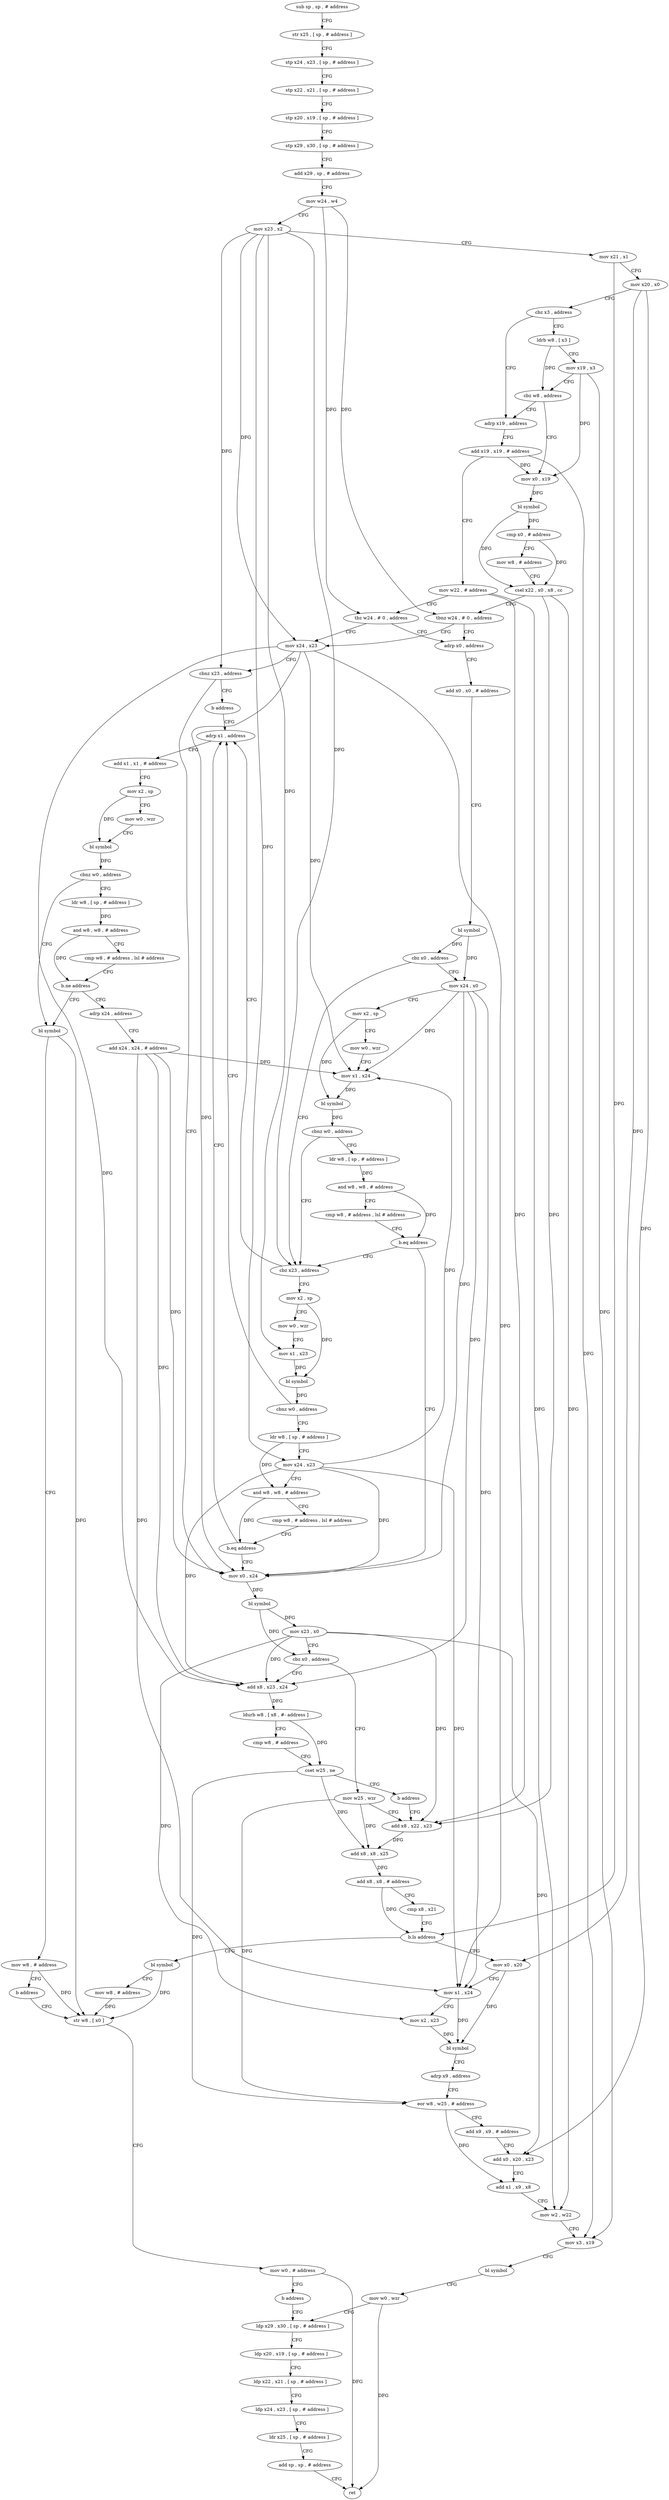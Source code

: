 digraph "func" {
"4293072" [label = "sub sp , sp , # address" ]
"4293076" [label = "str x25 , [ sp , # address ]" ]
"4293080" [label = "stp x24 , x23 , [ sp , # address ]" ]
"4293084" [label = "stp x22 , x21 , [ sp , # address ]" ]
"4293088" [label = "stp x20 , x19 , [ sp , # address ]" ]
"4293092" [label = "stp x29 , x30 , [ sp , # address ]" ]
"4293096" [label = "add x29 , sp , # address" ]
"4293100" [label = "mov w24 , w4" ]
"4293104" [label = "mov x23 , x2" ]
"4293108" [label = "mov x21 , x1" ]
"4293112" [label = "mov x20 , x0" ]
"4293116" [label = "cbz x3 , address" ]
"4293168" [label = "adrp x19 , address" ]
"4293120" [label = "ldrb w8 , [ x3 ]" ]
"4293172" [label = "add x19 , x19 , # address" ]
"4293176" [label = "mov w22 , # address" ]
"4293180" [label = "tbz w24 , # 0 , address" ]
"4293156" [label = "mov x24 , x23" ]
"4293184" [label = "adrp x0 , address" ]
"4293124" [label = "mov x19 , x3" ]
"4293128" [label = "cbz w8 , address" ]
"4293132" [label = "mov x0 , x19" ]
"4293160" [label = "cbnz x23 , address" ]
"4293332" [label = "mov x0 , x24" ]
"4293164" [label = "b address" ]
"4293188" [label = "add x0 , x0 , # address" ]
"4293192" [label = "bl symbol" ]
"4293196" [label = "cbz x0 , address" ]
"4293240" [label = "cbz x23 , address" ]
"4293200" [label = "mov x24 , x0" ]
"4293136" [label = "bl symbol" ]
"4293140" [label = "cmp x0 , # address" ]
"4293144" [label = "mov w8 , # address" ]
"4293148" [label = "csel x22 , x0 , x8 , cc" ]
"4293152" [label = "tbnz w24 , # 0 , address" ]
"4293336" [label = "bl symbol" ]
"4293340" [label = "mov x23 , x0" ]
"4293344" [label = "cbz x0 , address" ]
"4293380" [label = "mov w25 , wzr" ]
"4293348" [label = "add x8 , x23 , x24" ]
"4293284" [label = "adrp x1 , address" ]
"4293244" [label = "mov x2 , sp" ]
"4293204" [label = "mov x2 , sp" ]
"4293208" [label = "mov w0 , wzr" ]
"4293212" [label = "mov x1 , x24" ]
"4293216" [label = "bl symbol" ]
"4293220" [label = "cbnz w0 , address" ]
"4293224" [label = "ldr w8 , [ sp , # address ]" ]
"4293384" [label = "add x8 , x22 , x23" ]
"4293352" [label = "ldurb w8 , [ x8 , #- address ]" ]
"4293356" [label = "cmp w8 , # address" ]
"4293360" [label = "cset w25 , ne" ]
"4293364" [label = "b address" ]
"4293288" [label = "add x1 , x1 , # address" ]
"4293292" [label = "mov x2 , sp" ]
"4293296" [label = "mov w0 , wzr" ]
"4293300" [label = "bl symbol" ]
"4293304" [label = "cbnz w0 , address" ]
"4293368" [label = "bl symbol" ]
"4293308" [label = "ldr w8 , [ sp , # address ]" ]
"4293248" [label = "mov w0 , wzr" ]
"4293252" [label = "mov x1 , x23" ]
"4293256" [label = "bl symbol" ]
"4293260" [label = "cbnz w0 , address" ]
"4293264" [label = "ldr w8 , [ sp , # address ]" ]
"4293228" [label = "and w8 , w8 , # address" ]
"4293232" [label = "cmp w8 , # address , lsl # address" ]
"4293236" [label = "b.eq address" ]
"4293424" [label = "mov x0 , x20" ]
"4293428" [label = "mov x1 , x24" ]
"4293432" [label = "mov x2 , x23" ]
"4293436" [label = "bl symbol" ]
"4293440" [label = "adrp x9 , address" ]
"4293444" [label = "eor w8 , w25 , # address" ]
"4293448" [label = "add x9 , x9 , # address" ]
"4293452" [label = "add x0 , x20 , x23" ]
"4293456" [label = "add x1 , x9 , x8" ]
"4293460" [label = "mov w2 , w22" ]
"4293464" [label = "mov x3 , x19" ]
"4293468" [label = "bl symbol" ]
"4293472" [label = "mov w0 , wzr" ]
"4293476" [label = "ldp x29 , x30 , [ sp , # address ]" ]
"4293404" [label = "bl symbol" ]
"4293408" [label = "mov w8 , # address" ]
"4293412" [label = "str w8 , [ x0 ]" ]
"4293388" [label = "add x8 , x8 , x25" ]
"4293392" [label = "add x8 , x8 , # address" ]
"4293396" [label = "cmp x8 , x21" ]
"4293400" [label = "b.ls address" ]
"4293372" [label = "mov w8 , # address" ]
"4293376" [label = "b address" ]
"4293312" [label = "and w8 , w8 , # address" ]
"4293316" [label = "cmp w8 , # address , lsl # address" ]
"4293320" [label = "b.ne address" ]
"4293324" [label = "adrp x24 , address" ]
"4293268" [label = "mov x24 , x23" ]
"4293272" [label = "and w8 , w8 , # address" ]
"4293276" [label = "cmp w8 , # address , lsl # address" ]
"4293280" [label = "b.eq address" ]
"4293480" [label = "ldp x20 , x19 , [ sp , # address ]" ]
"4293484" [label = "ldp x22 , x21 , [ sp , # address ]" ]
"4293488" [label = "ldp x24 , x23 , [ sp , # address ]" ]
"4293492" [label = "ldr x25 , [ sp , # address ]" ]
"4293496" [label = "add sp , sp , # address" ]
"4293500" [label = "ret" ]
"4293416" [label = "mov w0 , # address" ]
"4293420" [label = "b address" ]
"4293328" [label = "add x24 , x24 , # address" ]
"4293072" -> "4293076" [ label = "CFG" ]
"4293076" -> "4293080" [ label = "CFG" ]
"4293080" -> "4293084" [ label = "CFG" ]
"4293084" -> "4293088" [ label = "CFG" ]
"4293088" -> "4293092" [ label = "CFG" ]
"4293092" -> "4293096" [ label = "CFG" ]
"4293096" -> "4293100" [ label = "CFG" ]
"4293100" -> "4293104" [ label = "CFG" ]
"4293100" -> "4293180" [ label = "DFG" ]
"4293100" -> "4293152" [ label = "DFG" ]
"4293104" -> "4293108" [ label = "CFG" ]
"4293104" -> "4293156" [ label = "DFG" ]
"4293104" -> "4293160" [ label = "DFG" ]
"4293104" -> "4293240" [ label = "DFG" ]
"4293104" -> "4293252" [ label = "DFG" ]
"4293104" -> "4293268" [ label = "DFG" ]
"4293108" -> "4293112" [ label = "CFG" ]
"4293108" -> "4293400" [ label = "DFG" ]
"4293112" -> "4293116" [ label = "CFG" ]
"4293112" -> "4293424" [ label = "DFG" ]
"4293112" -> "4293452" [ label = "DFG" ]
"4293116" -> "4293168" [ label = "CFG" ]
"4293116" -> "4293120" [ label = "CFG" ]
"4293168" -> "4293172" [ label = "CFG" ]
"4293120" -> "4293124" [ label = "CFG" ]
"4293120" -> "4293128" [ label = "DFG" ]
"4293172" -> "4293176" [ label = "CFG" ]
"4293172" -> "4293132" [ label = "DFG" ]
"4293172" -> "4293464" [ label = "DFG" ]
"4293176" -> "4293180" [ label = "CFG" ]
"4293176" -> "4293384" [ label = "DFG" ]
"4293176" -> "4293460" [ label = "DFG" ]
"4293180" -> "4293156" [ label = "CFG" ]
"4293180" -> "4293184" [ label = "CFG" ]
"4293156" -> "4293160" [ label = "CFG" ]
"4293156" -> "4293332" [ label = "DFG" ]
"4293156" -> "4293212" [ label = "DFG" ]
"4293156" -> "4293348" [ label = "DFG" ]
"4293156" -> "4293428" [ label = "DFG" ]
"4293184" -> "4293188" [ label = "CFG" ]
"4293124" -> "4293128" [ label = "CFG" ]
"4293124" -> "4293132" [ label = "DFG" ]
"4293124" -> "4293464" [ label = "DFG" ]
"4293128" -> "4293168" [ label = "CFG" ]
"4293128" -> "4293132" [ label = "CFG" ]
"4293132" -> "4293136" [ label = "DFG" ]
"4293160" -> "4293332" [ label = "CFG" ]
"4293160" -> "4293164" [ label = "CFG" ]
"4293332" -> "4293336" [ label = "DFG" ]
"4293164" -> "4293284" [ label = "CFG" ]
"4293188" -> "4293192" [ label = "CFG" ]
"4293192" -> "4293196" [ label = "DFG" ]
"4293192" -> "4293200" [ label = "DFG" ]
"4293196" -> "4293240" [ label = "CFG" ]
"4293196" -> "4293200" [ label = "CFG" ]
"4293240" -> "4293284" [ label = "CFG" ]
"4293240" -> "4293244" [ label = "CFG" ]
"4293200" -> "4293204" [ label = "CFG" ]
"4293200" -> "4293332" [ label = "DFG" ]
"4293200" -> "4293212" [ label = "DFG" ]
"4293200" -> "4293348" [ label = "DFG" ]
"4293200" -> "4293428" [ label = "DFG" ]
"4293136" -> "4293140" [ label = "DFG" ]
"4293136" -> "4293148" [ label = "DFG" ]
"4293140" -> "4293144" [ label = "CFG" ]
"4293140" -> "4293148" [ label = "DFG" ]
"4293144" -> "4293148" [ label = "CFG" ]
"4293148" -> "4293152" [ label = "CFG" ]
"4293148" -> "4293384" [ label = "DFG" ]
"4293148" -> "4293460" [ label = "DFG" ]
"4293152" -> "4293184" [ label = "CFG" ]
"4293152" -> "4293156" [ label = "CFG" ]
"4293336" -> "4293340" [ label = "DFG" ]
"4293336" -> "4293344" [ label = "DFG" ]
"4293340" -> "4293344" [ label = "CFG" ]
"4293340" -> "4293348" [ label = "DFG" ]
"4293340" -> "4293384" [ label = "DFG" ]
"4293340" -> "4293432" [ label = "DFG" ]
"4293340" -> "4293452" [ label = "DFG" ]
"4293344" -> "4293380" [ label = "CFG" ]
"4293344" -> "4293348" [ label = "CFG" ]
"4293380" -> "4293384" [ label = "CFG" ]
"4293380" -> "4293388" [ label = "DFG" ]
"4293380" -> "4293444" [ label = "DFG" ]
"4293348" -> "4293352" [ label = "DFG" ]
"4293284" -> "4293288" [ label = "CFG" ]
"4293244" -> "4293248" [ label = "CFG" ]
"4293244" -> "4293256" [ label = "DFG" ]
"4293204" -> "4293208" [ label = "CFG" ]
"4293204" -> "4293216" [ label = "DFG" ]
"4293208" -> "4293212" [ label = "CFG" ]
"4293212" -> "4293216" [ label = "DFG" ]
"4293216" -> "4293220" [ label = "DFG" ]
"4293220" -> "4293240" [ label = "CFG" ]
"4293220" -> "4293224" [ label = "CFG" ]
"4293224" -> "4293228" [ label = "DFG" ]
"4293384" -> "4293388" [ label = "DFG" ]
"4293352" -> "4293356" [ label = "CFG" ]
"4293352" -> "4293360" [ label = "DFG" ]
"4293356" -> "4293360" [ label = "CFG" ]
"4293360" -> "4293364" [ label = "CFG" ]
"4293360" -> "4293388" [ label = "DFG" ]
"4293360" -> "4293444" [ label = "DFG" ]
"4293364" -> "4293384" [ label = "CFG" ]
"4293288" -> "4293292" [ label = "CFG" ]
"4293292" -> "4293296" [ label = "CFG" ]
"4293292" -> "4293300" [ label = "DFG" ]
"4293296" -> "4293300" [ label = "CFG" ]
"4293300" -> "4293304" [ label = "DFG" ]
"4293304" -> "4293368" [ label = "CFG" ]
"4293304" -> "4293308" [ label = "CFG" ]
"4293368" -> "4293372" [ label = "CFG" ]
"4293368" -> "4293412" [ label = "DFG" ]
"4293308" -> "4293312" [ label = "DFG" ]
"4293248" -> "4293252" [ label = "CFG" ]
"4293252" -> "4293256" [ label = "DFG" ]
"4293256" -> "4293260" [ label = "DFG" ]
"4293260" -> "4293284" [ label = "CFG" ]
"4293260" -> "4293264" [ label = "CFG" ]
"4293264" -> "4293268" [ label = "CFG" ]
"4293264" -> "4293272" [ label = "DFG" ]
"4293228" -> "4293232" [ label = "CFG" ]
"4293228" -> "4293236" [ label = "DFG" ]
"4293232" -> "4293236" [ label = "CFG" ]
"4293236" -> "4293332" [ label = "CFG" ]
"4293236" -> "4293240" [ label = "CFG" ]
"4293424" -> "4293428" [ label = "CFG" ]
"4293424" -> "4293436" [ label = "DFG" ]
"4293428" -> "4293432" [ label = "CFG" ]
"4293428" -> "4293436" [ label = "DFG" ]
"4293432" -> "4293436" [ label = "DFG" ]
"4293436" -> "4293440" [ label = "CFG" ]
"4293440" -> "4293444" [ label = "CFG" ]
"4293444" -> "4293448" [ label = "CFG" ]
"4293444" -> "4293456" [ label = "DFG" ]
"4293448" -> "4293452" [ label = "CFG" ]
"4293452" -> "4293456" [ label = "CFG" ]
"4293456" -> "4293460" [ label = "CFG" ]
"4293460" -> "4293464" [ label = "CFG" ]
"4293464" -> "4293468" [ label = "CFG" ]
"4293468" -> "4293472" [ label = "CFG" ]
"4293472" -> "4293476" [ label = "CFG" ]
"4293472" -> "4293500" [ label = "DFG" ]
"4293476" -> "4293480" [ label = "CFG" ]
"4293404" -> "4293408" [ label = "CFG" ]
"4293404" -> "4293412" [ label = "DFG" ]
"4293408" -> "4293412" [ label = "DFG" ]
"4293412" -> "4293416" [ label = "CFG" ]
"4293388" -> "4293392" [ label = "DFG" ]
"4293392" -> "4293396" [ label = "CFG" ]
"4293392" -> "4293400" [ label = "DFG" ]
"4293396" -> "4293400" [ label = "CFG" ]
"4293400" -> "4293424" [ label = "CFG" ]
"4293400" -> "4293404" [ label = "CFG" ]
"4293372" -> "4293376" [ label = "CFG" ]
"4293372" -> "4293412" [ label = "DFG" ]
"4293376" -> "4293412" [ label = "CFG" ]
"4293312" -> "4293316" [ label = "CFG" ]
"4293312" -> "4293320" [ label = "DFG" ]
"4293316" -> "4293320" [ label = "CFG" ]
"4293320" -> "4293368" [ label = "CFG" ]
"4293320" -> "4293324" [ label = "CFG" ]
"4293324" -> "4293328" [ label = "CFG" ]
"4293268" -> "4293272" [ label = "CFG" ]
"4293268" -> "4293332" [ label = "DFG" ]
"4293268" -> "4293212" [ label = "DFG" ]
"4293268" -> "4293348" [ label = "DFG" ]
"4293268" -> "4293428" [ label = "DFG" ]
"4293272" -> "4293276" [ label = "CFG" ]
"4293272" -> "4293280" [ label = "DFG" ]
"4293276" -> "4293280" [ label = "CFG" ]
"4293280" -> "4293332" [ label = "CFG" ]
"4293280" -> "4293284" [ label = "CFG" ]
"4293480" -> "4293484" [ label = "CFG" ]
"4293484" -> "4293488" [ label = "CFG" ]
"4293488" -> "4293492" [ label = "CFG" ]
"4293492" -> "4293496" [ label = "CFG" ]
"4293496" -> "4293500" [ label = "CFG" ]
"4293416" -> "4293420" [ label = "CFG" ]
"4293416" -> "4293500" [ label = "DFG" ]
"4293420" -> "4293476" [ label = "CFG" ]
"4293328" -> "4293332" [ label = "DFG" ]
"4293328" -> "4293212" [ label = "DFG" ]
"4293328" -> "4293348" [ label = "DFG" ]
"4293328" -> "4293428" [ label = "DFG" ]
}
